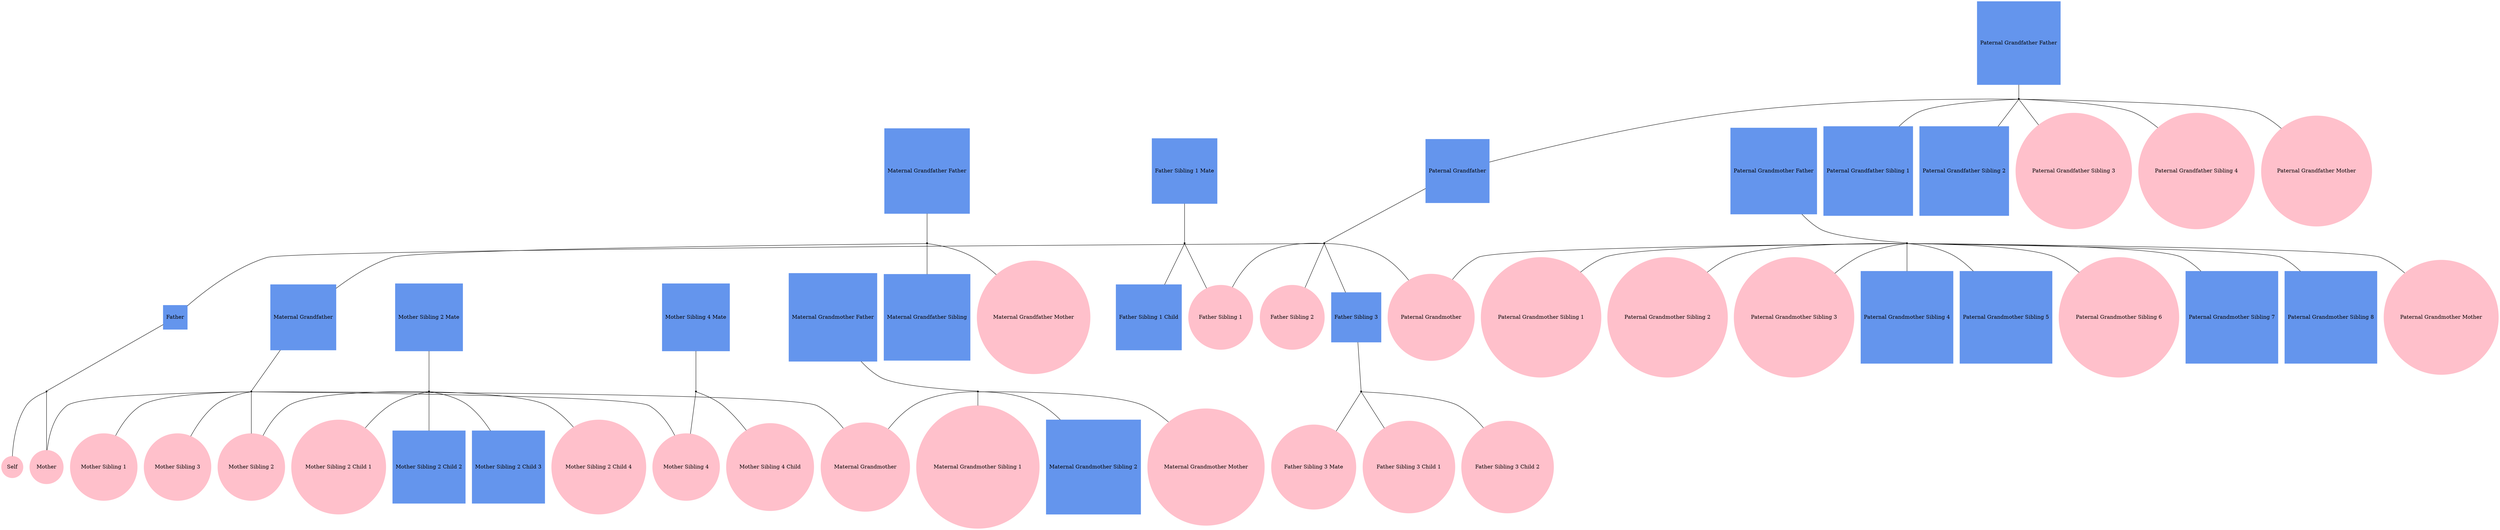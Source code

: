 
graph f9 {
"Self" [shape=oval, style=filled, regular=1, color="pink"];
"Father" [shape=box, style=filled, regular=1, color="cornflowerblue"];
"Father Sibling 1" [shape=oval, style=filled, regular=1, color="pink"];
"Father Sibling 1 Mate" [shape=box, style=filled, regular=1, color="cornflowerblue"];
"Father Sibling 1 Child" [shape=box, style=filled, regular=1, color="cornflowerblue"];
"Father Sibling 2" [shape=oval, style=filled, regular=1, color="pink"];
"Father Sibling 3" [shape=box, style=filled, regular=1, color="cornflowerblue"];
"Father Sibling 3 Mate" [shape=oval, style=filled, regular=1, color="pink"];
"Father Sibling 3 Child 1" [shape=oval, style=filled, regular=1, color="pink"];
"Father Sibling 3 Child 2" [shape=oval, style=filled, regular=1, color="pink"];
"Paternal Grandfather" [shape=box, style=filled, regular=1, color="cornflowerblue"];
"Paternal Grandfather Sibling 1" [shape=box, style=filled, regular=1, color="cornflowerblue"];
"Paternal Grandfather Sibling 2" [shape=box, style=filled, regular=1, color="cornflowerblue"];
"Paternal Grandfather Sibling 3" [shape=oval, style=filled, regular=1, color="pink"];
"Paternal Grandfather Sibling 4" [shape=oval, style=filled, regular=1, color="pink"];
"Paternal Grandfather Mother" [shape=oval, style=filled, regular=1, color="pink"];
"Paternal Grandfather Father" [shape=box, style=filled, regular=1, color="cornflowerblue"];
"Paternal Grandmother" [shape=oval, style=filled, regular=1, color="pink"];
"Paternal Grandmother Sibling 1" [shape=oval, style=filled, regular=1, color="pink"];
"Paternal Grandmother Sibling 2" [shape=oval, style=filled, regular=1, color="pink"];
"Paternal Grandmother Sibling 3" [shape=oval, style=filled, regular=1, color="pink"];
"Paternal Grandmother Sibling 4" [shape=box, style=filled, regular=1, color="cornflowerblue"];
"Paternal Grandmother Sibling 5" [shape=box, style=filled, regular=1, color="cornflowerblue"];
"Paternal Grandmother Sibling 6" [shape=oval, style=filled, regular=1, color="pink"];
"Paternal Grandmother Sibling 7" [shape=box, style=filled, regular=1, color="cornflowerblue"];
"Paternal Grandmother Sibling 8" [shape=box, style=filled, regular=1, color="cornflowerblue"];
"Paternal Grandmother Mother" [shape=oval, style=filled, regular=1, color="pink"];
"Paternal Grandmother Father" [shape=box, style=filled, regular=1, color="cornflowerblue"];
"Mother" [shape=oval, style=filled, regular=1, color="pink"];
"Mother Sibling 1" [shape=oval, style=filled, regular=1, color="pink"];
"Mother Sibling 2" [shape=oval, style=filled, regular=1, color="pink"];
"Mother Sibling 2 Mate" [shape=box, style=filled, regular=1, color="cornflowerblue"];
"Mother Sibling 2 Child 1" [shape=oval, style=filled, regular=1, color="pink"];
"Mother Sibling 2 Child 2" [shape=box, style=filled, regular=1, color="cornflowerblue"];
"Mother Sibling 2 Child 3" [shape=box, style=filled, regular=1, color="cornflowerblue"];
"Mother Sibling 2 Child 4" [shape=oval, style=filled, regular=1, color="pink"];
"Mother Sibling 3" [shape=oval, style=filled, regular=1, color="pink"];
"Mother Sibling 4" [shape=oval, style=filled, regular=1, color="pink"];
"Mother Sibling 4 Mate" [shape=box, style=filled, regular=1, color="cornflowerblue"];
"Mother Sibling 4 Child" [shape=oval, style=filled, regular=1, color="pink"];
"Maternal Grandmother" [shape=oval, style=filled, regular=1, color="pink"];
"Maternal Grandmother Sibling 1" [shape=oval, style=filled, regular=1, color="pink"];
"Maternal Grandmother Sibling 2" [shape=box, style=filled, regular=1, color="cornflowerblue"];
"Maternal Grandmother Mother" [shape=oval, style=filled, regular=1, color="pink"];
"Maternal Grandmother Father" [shape=box, style=filled, regular=1, color="cornflowerblue"];
"Maternal Grandfather" [shape=box, style=filled, regular=1, color="cornflowerblue"];
"Maternal Grandfather Sibling" [shape=box, style=filled, regular=1, color="cornflowerblue"];
"Maternal Grandfather Mother" [shape=oval, style=filled, regular=1, color="pink"];
"Maternal Grandfather Father" [shape=box, style=filled, regular=1, color="cornflowerblue"];

"father+mother" [shape=point];
"fathersibling1mate+fathersibling1" [shape=point];
"fathersibling3+fathersibling3mate" [shape=point];
"paternalgrandfather+paternalgrandmother" [shape=point];
"paternalgrandfatherfather+paternalgrandfathermother" [shape=point];
"paternalgrandmotherfather+paternalgrandmothermother" [shape=point];
"mothersibling2mate+mothersibling2" [shape=point];
"mothersibling4mate+mothersibling4" [shape=point];
"maternalgrandmotherfather+maternalgrandmothermother" [shape=point];
"maternalgrandfather+maternalgrandmother" [shape=point];
"maternalgrandfatherfather+maternalgrandfathermother" [shape=point];

"Father" -- "father+mother" -- "Mother";
"Father Sibling 1 Mate" -- "fathersibling1mate+fathersibling1" -- "Father Sibling 1";
"Father Sibling 3" -- "fathersibling3+fathersibling3mate" -- "Father Sibling 3 Mate";
"Paternal Grandfather" -- "paternalgrandfather+paternalgrandmother" -- "Paternal Grandmother";
"Paternal Grandfather Father" -- "paternalgrandfatherfather+paternalgrandfathermother" -- "Paternal Grandfather Mother";
"Paternal Grandmother Father" -- "paternalgrandmotherfather+paternalgrandmothermother" -- "Paternal Grandmother Mother";
"Mother Sibling 2 Mate" -- "mothersibling2mate+mothersibling2" -- "Mother Sibling 2";
"Mother Sibling 4 Mate" -- "mothersibling4mate+mothersibling4" -- "Mother Sibling 4";
"Maternal Grandmother Father" -- "maternalgrandmotherfather+maternalgrandmothermother" -- "Maternal Grandmother Mother";
"Maternal Grandfather" -- "maternalgrandfather+maternalgrandmother" -- "Maternal Grandmother";
"Maternal Grandfather Father" -- "maternalgrandfatherfather+maternalgrandfathermother" -- "Maternal Grandfather Mother";

"father+mother" -- "Self";
"paternalgrandfather+paternalgrandmother" -- "Father";
"paternalgrandfather+paternalgrandmother" -- "Father Sibling 1";
"fathersibling1mate+fathersibling1" -- "Father Sibling 1 Child";
"paternalgrandfather+paternalgrandmother" -- "Father Sibling 2";
"paternalgrandfather+paternalgrandmother" -- "Father Sibling 3";
"fathersibling3+fathersibling3mate" -- "Father Sibling 3 Child 1";
"fathersibling3+fathersibling3mate" -- "Father Sibling 3 Child 2";
"paternalgrandfatherfather+paternalgrandfathermother" -- "Paternal Grandfather";
"paternalgrandfatherfather+paternalgrandfathermother" -- "Paternal Grandfather Sibling 1";
"paternalgrandfatherfather+paternalgrandfathermother" -- "Paternal Grandfather Sibling 2";
"paternalgrandfatherfather+paternalgrandfathermother" -- "Paternal Grandfather Sibling 3";
"paternalgrandfatherfather+paternalgrandfathermother" -- "Paternal Grandfather Sibling 4";
"paternalgrandmotherfather+paternalgrandmothermother" -- "Paternal Grandmother";
"paternalgrandmotherfather+paternalgrandmothermother" -- "Paternal Grandmother Sibling 1";
"paternalgrandmotherfather+paternalgrandmothermother" -- "Paternal Grandmother Sibling 2";
"paternalgrandmotherfather+paternalgrandmothermother" -- "Paternal Grandmother Sibling 3";
"paternalgrandmotherfather+paternalgrandmothermother" -- "Paternal Grandmother Sibling 4";
"paternalgrandmotherfather+paternalgrandmothermother" -- "Paternal Grandmother Sibling 5";
"paternalgrandmotherfather+paternalgrandmothermother" -- "Paternal Grandmother Sibling 6";
"paternalgrandmotherfather+paternalgrandmothermother" -- "Paternal Grandmother Sibling 7";
"paternalgrandmotherfather+paternalgrandmothermother" -- "Paternal Grandmother Sibling 8";
"maternalgrandfather+maternalgrandmother" -- "Mother";
"maternalgrandfather+maternalgrandmother" -- "Mother Sibling 1";
"maternalgrandfather+maternalgrandmother" -- "Mother Sibling 2";
"mothersibling2mate+mothersibling2" -- "Mother Sibling 2 Child 1";
"mothersibling2mate+mothersibling2" -- "Mother Sibling 2 Child 2";
"mothersibling2mate+mothersibling2" -- "Mother Sibling 2 Child 3";
"mothersibling2mate+mothersibling2" -- "Mother Sibling 2 Child 4";
"maternalgrandfather+maternalgrandmother" -- "Mother Sibling 3";
"maternalgrandfather+maternalgrandmother" -- "Mother Sibling 4";
"mothersibling4mate+mothersibling4" -- "Mother Sibling 4 Child";
"maternalgrandmotherfather+maternalgrandmothermother" -- "Maternal Grandmother";
"maternalgrandmotherfather+maternalgrandmothermother" -- "Maternal Grandmother Sibling 1";
"maternalgrandmotherfather+maternalgrandmothermother" -- "Maternal Grandmother Sibling 2";
"maternalgrandfatherfather+maternalgrandfathermother" -- "Maternal Grandfather";
"maternalgrandfatherfather+maternalgrandfathermother" -- "Maternal Grandfather Sibling";
}
    